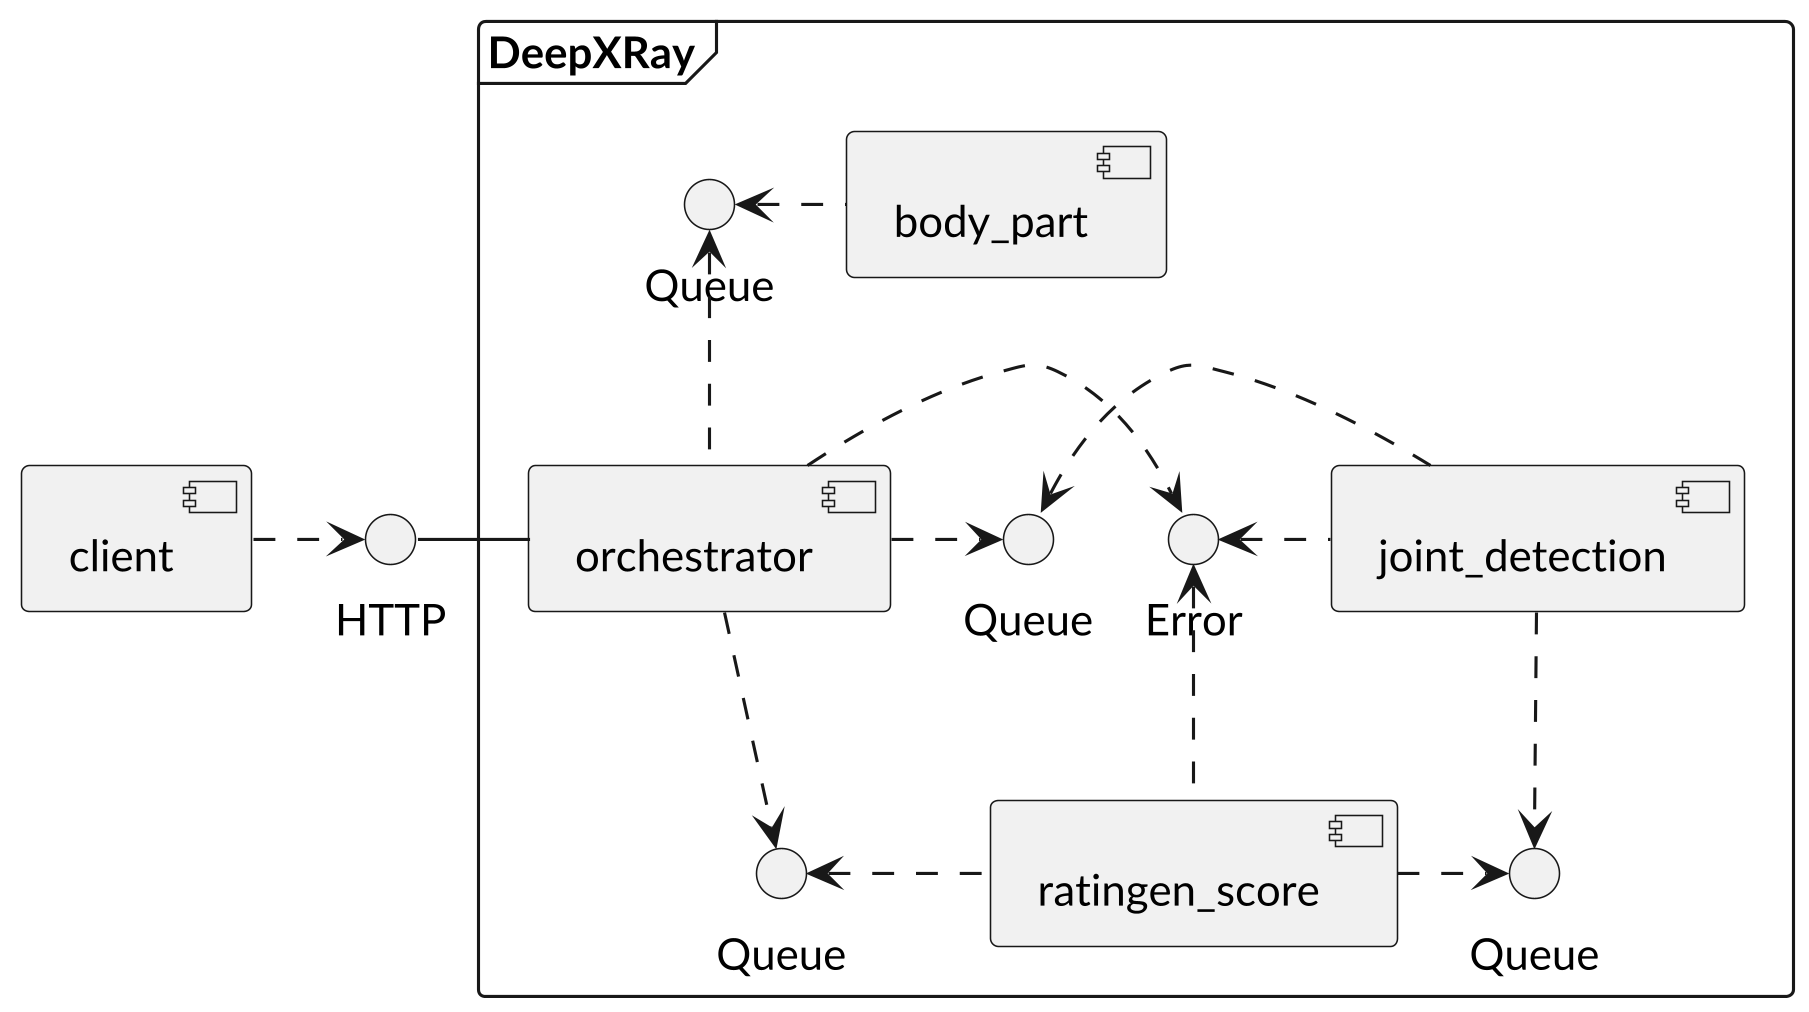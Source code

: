 @startuml

skinparam monochrome true
skinparam defaultFontName Lato
skinparam dpi 300

component client

interface HTTP as http

client .> http

frame DeepXRay {
    component orchestrator
    component body_part
    component joint_detection
    component ratingen_score

    interface Queue as q_o_b
    interface Queue as q_o_j
    interface Queue as q_j_r
    interface Queue as q_r_o
    interface Error as q_err

    orchestrator .up.> q_o_b
    body_part .left.> q_o_b

    orchestrator .> q_err

    orchestrator .right.> q_o_j
    joint_detection .left.> q_o_j

    joint_detection .left.> q_err

    joint_detection .> q_j_r
    ratingen_score .right.> q_j_r

    ratingen_score .up.> q_err

    ratingen_score .left.> q_r_o
    orchestrator .down.> q_r_o
}

http - orchestrator 

@enduml
